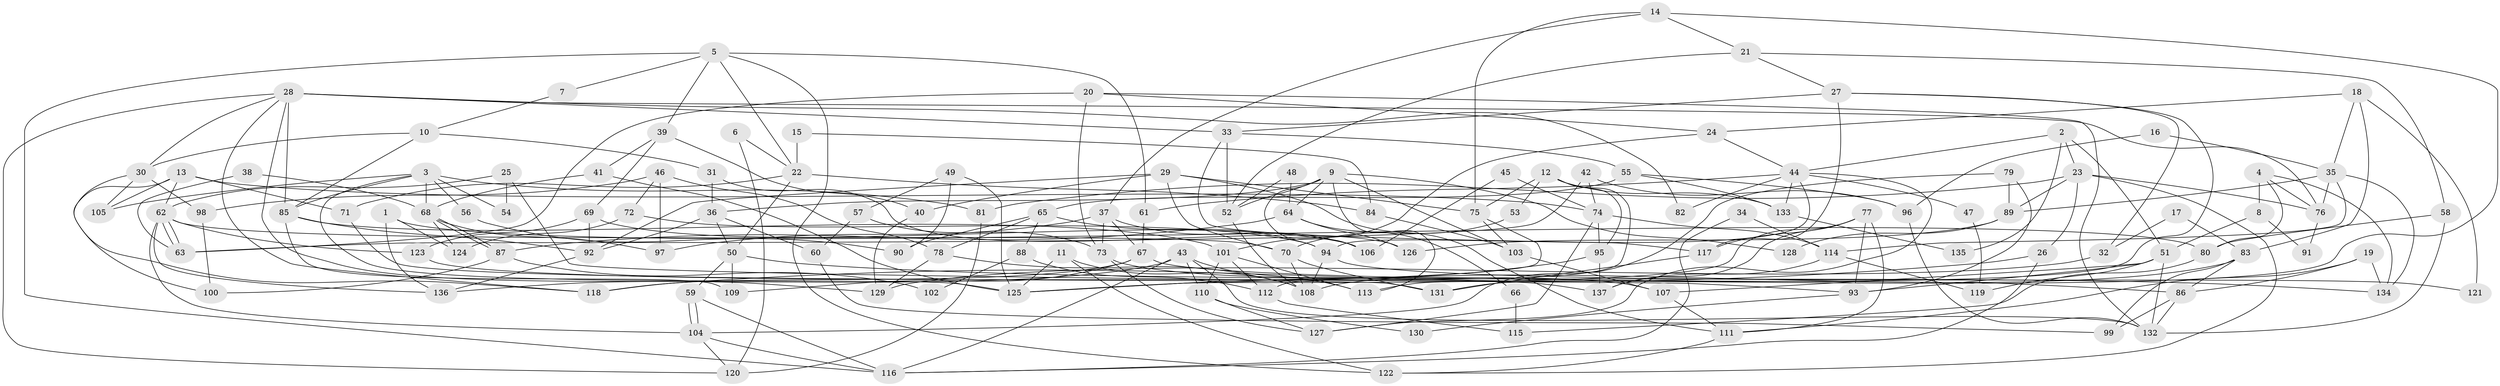 // Generated by graph-tools (version 1.1) at 2025/11/02/27/25 16:11:21]
// undirected, 137 vertices, 274 edges
graph export_dot {
graph [start="1"]
  node [color=gray90,style=filled];
  1;
  2;
  3;
  4;
  5;
  6;
  7;
  8;
  9;
  10;
  11;
  12;
  13;
  14;
  15;
  16;
  17;
  18;
  19;
  20;
  21;
  22;
  23;
  24;
  25;
  26;
  27;
  28;
  29;
  30;
  31;
  32;
  33;
  34;
  35;
  36;
  37;
  38;
  39;
  40;
  41;
  42;
  43;
  44;
  45;
  46;
  47;
  48;
  49;
  50;
  51;
  52;
  53;
  54;
  55;
  56;
  57;
  58;
  59;
  60;
  61;
  62;
  63;
  64;
  65;
  66;
  67;
  68;
  69;
  70;
  71;
  72;
  73;
  74;
  75;
  76;
  77;
  78;
  79;
  80;
  81;
  82;
  83;
  84;
  85;
  86;
  87;
  88;
  89;
  90;
  91;
  92;
  93;
  94;
  95;
  96;
  97;
  98;
  99;
  100;
  101;
  102;
  103;
  104;
  105;
  106;
  107;
  108;
  109;
  110;
  111;
  112;
  113;
  114;
  115;
  116;
  117;
  118;
  119;
  120;
  121;
  122;
  123;
  124;
  125;
  126;
  127;
  128;
  129;
  130;
  131;
  132;
  133;
  134;
  135;
  136;
  137;
  1 -- 136;
  1 -- 80;
  1 -- 124;
  2 -- 44;
  2 -- 51;
  2 -- 23;
  2 -- 135;
  3 -- 68;
  3 -- 125;
  3 -- 54;
  3 -- 56;
  3 -- 81;
  3 -- 85;
  3 -- 105;
  4 -- 76;
  4 -- 134;
  4 -- 8;
  4 -- 80;
  5 -- 116;
  5 -- 122;
  5 -- 7;
  5 -- 22;
  5 -- 39;
  5 -- 61;
  6 -- 22;
  6 -- 120;
  7 -- 10;
  8 -- 51;
  8 -- 91;
  9 -- 106;
  9 -- 113;
  9 -- 36;
  9 -- 52;
  9 -- 64;
  9 -- 103;
  9 -- 128;
  10 -- 30;
  10 -- 85;
  10 -- 31;
  11 -- 122;
  11 -- 108;
  11 -- 125;
  12 -- 75;
  12 -- 133;
  12 -- 53;
  12 -- 95;
  12 -- 112;
  13 -- 62;
  13 -- 74;
  13 -- 71;
  13 -- 100;
  13 -- 105;
  14 -- 37;
  14 -- 75;
  14 -- 21;
  14 -- 131;
  15 -- 84;
  15 -- 22;
  16 -- 35;
  16 -- 96;
  17 -- 83;
  17 -- 32;
  18 -- 83;
  18 -- 24;
  18 -- 35;
  18 -- 121;
  19 -- 86;
  19 -- 134;
  19 -- 111;
  20 -- 24;
  20 -- 132;
  20 -- 63;
  20 -- 73;
  21 -- 27;
  21 -- 52;
  21 -- 58;
  22 -- 71;
  22 -- 50;
  22 -- 84;
  23 -- 81;
  23 -- 26;
  23 -- 76;
  23 -- 89;
  23 -- 122;
  24 -- 101;
  24 -- 44;
  25 -- 62;
  25 -- 93;
  25 -- 54;
  26 -- 118;
  26 -- 116;
  27 -- 33;
  27 -- 117;
  27 -- 32;
  27 -- 113;
  28 -- 30;
  28 -- 76;
  28 -- 33;
  28 -- 82;
  28 -- 85;
  28 -- 118;
  28 -- 120;
  28 -- 129;
  29 -- 75;
  29 -- 92;
  29 -- 40;
  29 -- 70;
  29 -- 111;
  30 -- 105;
  30 -- 118;
  30 -- 98;
  31 -- 36;
  31 -- 126;
  32 -- 129;
  33 -- 52;
  33 -- 55;
  33 -- 117;
  34 -- 116;
  34 -- 114;
  35 -- 89;
  35 -- 76;
  35 -- 114;
  35 -- 134;
  36 -- 50;
  36 -- 60;
  36 -- 92;
  37 -- 73;
  37 -- 67;
  37 -- 97;
  37 -- 106;
  38 -- 68;
  38 -- 63;
  39 -- 69;
  39 -- 40;
  39 -- 41;
  40 -- 129;
  41 -- 125;
  41 -- 68;
  42 -- 63;
  42 -- 74;
  42 -- 96;
  43 -- 116;
  43 -- 136;
  43 -- 110;
  43 -- 113;
  43 -- 132;
  44 -- 127;
  44 -- 94;
  44 -- 47;
  44 -- 61;
  44 -- 82;
  44 -- 133;
  45 -- 74;
  45 -- 106;
  46 -- 78;
  46 -- 97;
  46 -- 72;
  46 -- 98;
  47 -- 119;
  48 -- 52;
  48 -- 64;
  49 -- 57;
  49 -- 125;
  49 -- 90;
  50 -- 59;
  50 -- 109;
  50 -- 134;
  51 -- 107;
  51 -- 132;
  51 -- 93;
  51 -- 119;
  52 -- 108;
  53 -- 70;
  55 -- 65;
  55 -- 96;
  55 -- 133;
  56 -- 90;
  57 -- 60;
  57 -- 73;
  58 -- 132;
  58 -- 80;
  59 -- 104;
  59 -- 104;
  59 -- 116;
  60 -- 99;
  61 -- 67;
  62 -- 63;
  62 -- 63;
  62 -- 70;
  62 -- 104;
  62 -- 123;
  62 -- 136;
  64 -- 87;
  64 -- 66;
  64 -- 126;
  65 -- 78;
  65 -- 94;
  65 -- 88;
  65 -- 90;
  66 -- 115;
  67 -- 109;
  67 -- 86;
  67 -- 118;
  68 -- 87;
  68 -- 87;
  68 -- 97;
  68 -- 124;
  69 -- 92;
  69 -- 123;
  69 -- 106;
  70 -- 131;
  70 -- 108;
  71 -- 131;
  72 -- 124;
  72 -- 94;
  73 -- 127;
  73 -- 107;
  74 -- 114;
  74 -- 95;
  74 -- 127;
  75 -- 103;
  75 -- 125;
  76 -- 91;
  77 -- 111;
  77 -- 93;
  77 -- 117;
  77 -- 125;
  77 -- 137;
  78 -- 108;
  78 -- 129;
  79 -- 89;
  79 -- 104;
  79 -- 93;
  80 -- 115;
  81 -- 120;
  83 -- 108;
  83 -- 86;
  83 -- 99;
  84 -- 103;
  85 -- 92;
  85 -- 101;
  85 -- 109;
  86 -- 132;
  86 -- 99;
  87 -- 100;
  87 -- 102;
  88 -- 112;
  88 -- 102;
  89 -- 126;
  89 -- 128;
  92 -- 136;
  93 -- 130;
  94 -- 108;
  94 -- 121;
  95 -- 125;
  95 -- 137;
  96 -- 132;
  98 -- 100;
  101 -- 113;
  101 -- 110;
  101 -- 112;
  103 -- 107;
  104 -- 116;
  104 -- 120;
  107 -- 111;
  110 -- 127;
  110 -- 130;
  111 -- 122;
  112 -- 115;
  114 -- 137;
  114 -- 119;
  117 -- 131;
  123 -- 137;
  133 -- 135;
}
